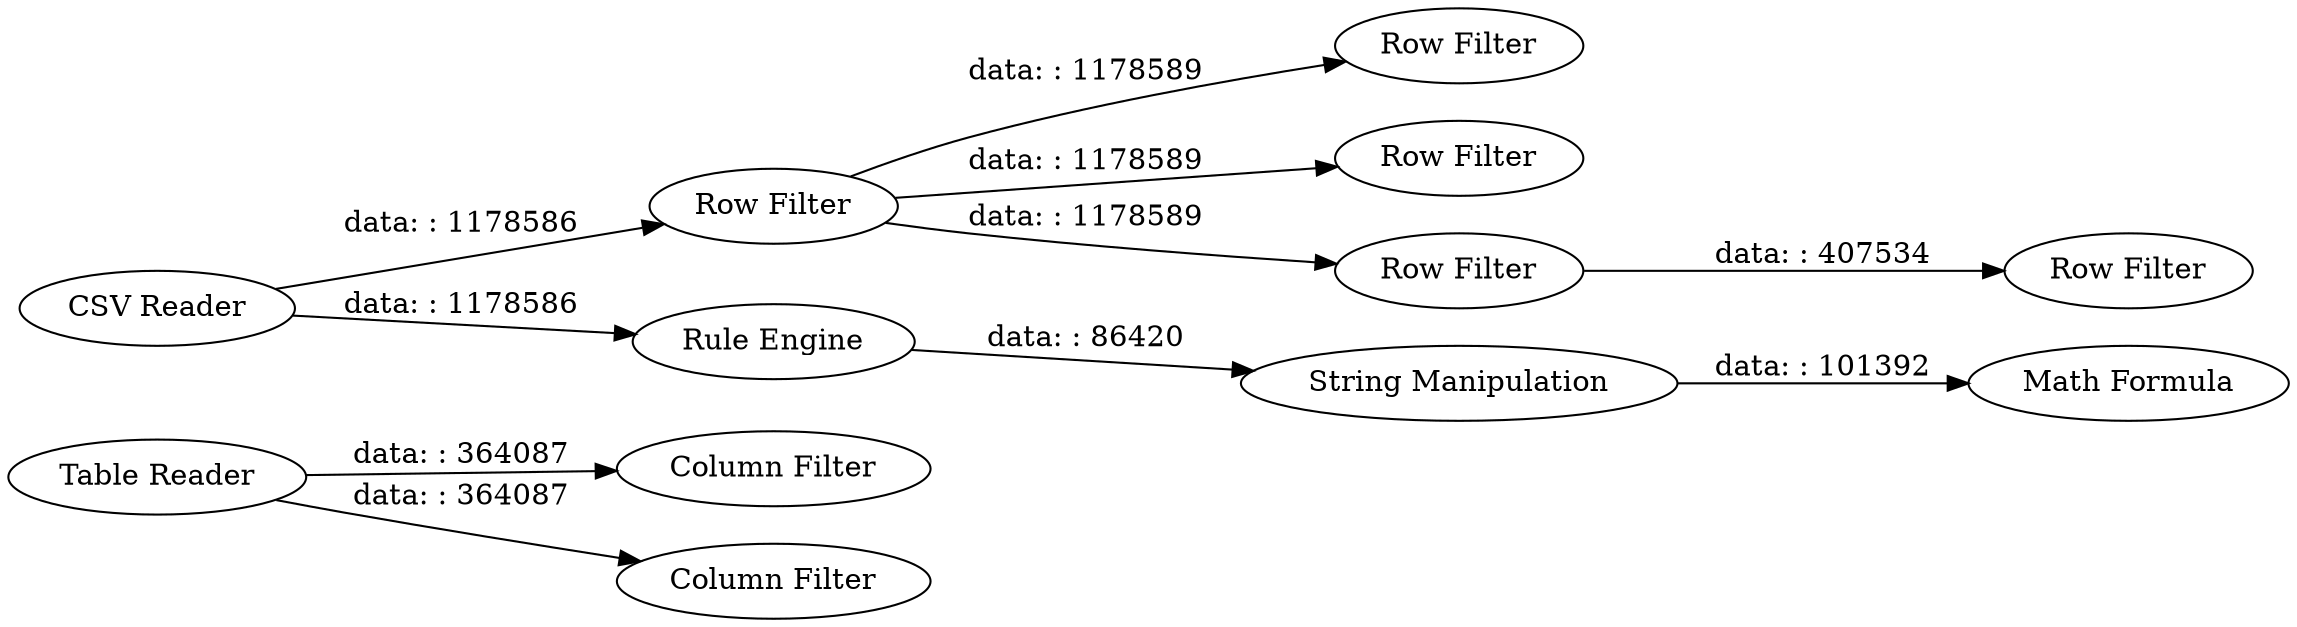 digraph {
	"-366001462466606963_33" [label="Column Filter"]
	"-366001462466606963_36" [label="Math Formula"]
	"-366001462466606963_35" [label="String Manipulation"]
	"-366001462466606963_31" [label="Row Filter"]
	"-366001462466606963_32" [label="Column Filter"]
	"-366001462466606963_27" [label="Row Filter"]
	"-366001462466606963_28" [label="Row Filter"]
	"-366001462466606963_30" [label="Row Filter"]
	"-366001462466606963_25" [label="CSV Reader"]
	"-366001462466606963_34" [label="Rule Engine"]
	"-366001462466606963_29" [label="Row Filter"]
	"-366001462466606963_26" [label="Table Reader"]
	"-366001462466606963_25" -> "-366001462466606963_34" [label="data: : 1178586"]
	"-366001462466606963_26" -> "-366001462466606963_33" [label="data: : 364087"]
	"-366001462466606963_27" -> "-366001462466606963_31" [label="data: : 1178589"]
	"-366001462466606963_34" -> "-366001462466606963_35" [label="data: : 86420"]
	"-366001462466606963_27" -> "-366001462466606963_29" [label="data: : 1178589"]
	"-366001462466606963_35" -> "-366001462466606963_36" [label="data: : 101392"]
	"-366001462466606963_27" -> "-366001462466606963_28" [label="data: : 1178589"]
	"-366001462466606963_25" -> "-366001462466606963_27" [label="data: : 1178586"]
	"-366001462466606963_29" -> "-366001462466606963_30" [label="data: : 407534"]
	"-366001462466606963_26" -> "-366001462466606963_32" [label="data: : 364087"]
	rankdir=LR
}
